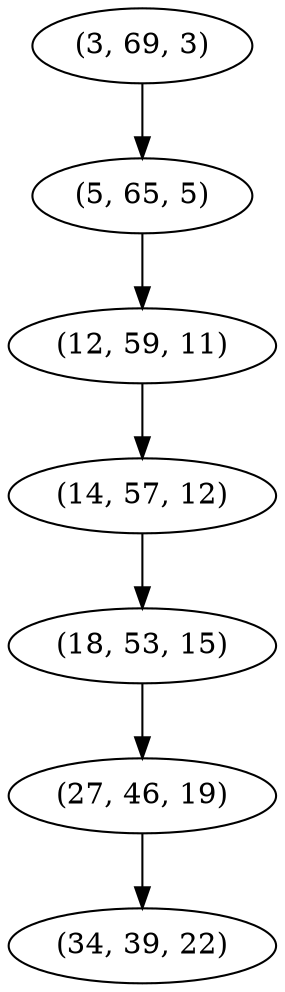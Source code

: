 digraph tree {
    "(3, 69, 3)";
    "(5, 65, 5)";
    "(12, 59, 11)";
    "(14, 57, 12)";
    "(18, 53, 15)";
    "(27, 46, 19)";
    "(34, 39, 22)";
    "(3, 69, 3)" -> "(5, 65, 5)";
    "(5, 65, 5)" -> "(12, 59, 11)";
    "(12, 59, 11)" -> "(14, 57, 12)";
    "(14, 57, 12)" -> "(18, 53, 15)";
    "(18, 53, 15)" -> "(27, 46, 19)";
    "(27, 46, 19)" -> "(34, 39, 22)";
}
